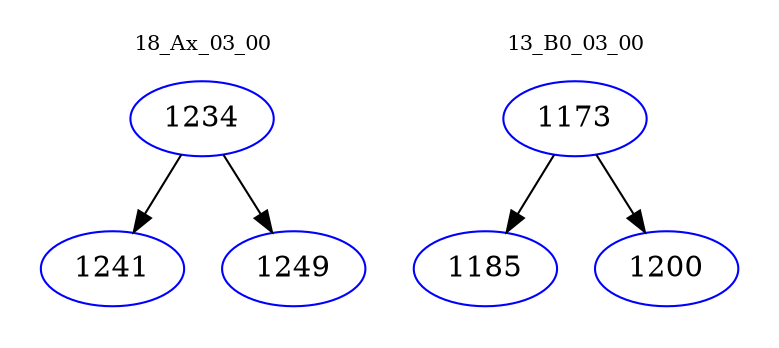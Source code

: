 digraph{
subgraph cluster_0 {
color = white
label = "18_Ax_03_00";
fontsize=10;
T0_1234 [label="1234", color="blue"]
T0_1234 -> T0_1241 [color="black"]
T0_1241 [label="1241", color="blue"]
T0_1234 -> T0_1249 [color="black"]
T0_1249 [label="1249", color="blue"]
}
subgraph cluster_1 {
color = white
label = "13_B0_03_00";
fontsize=10;
T1_1173 [label="1173", color="blue"]
T1_1173 -> T1_1185 [color="black"]
T1_1185 [label="1185", color="blue"]
T1_1173 -> T1_1200 [color="black"]
T1_1200 [label="1200", color="blue"]
}
}
